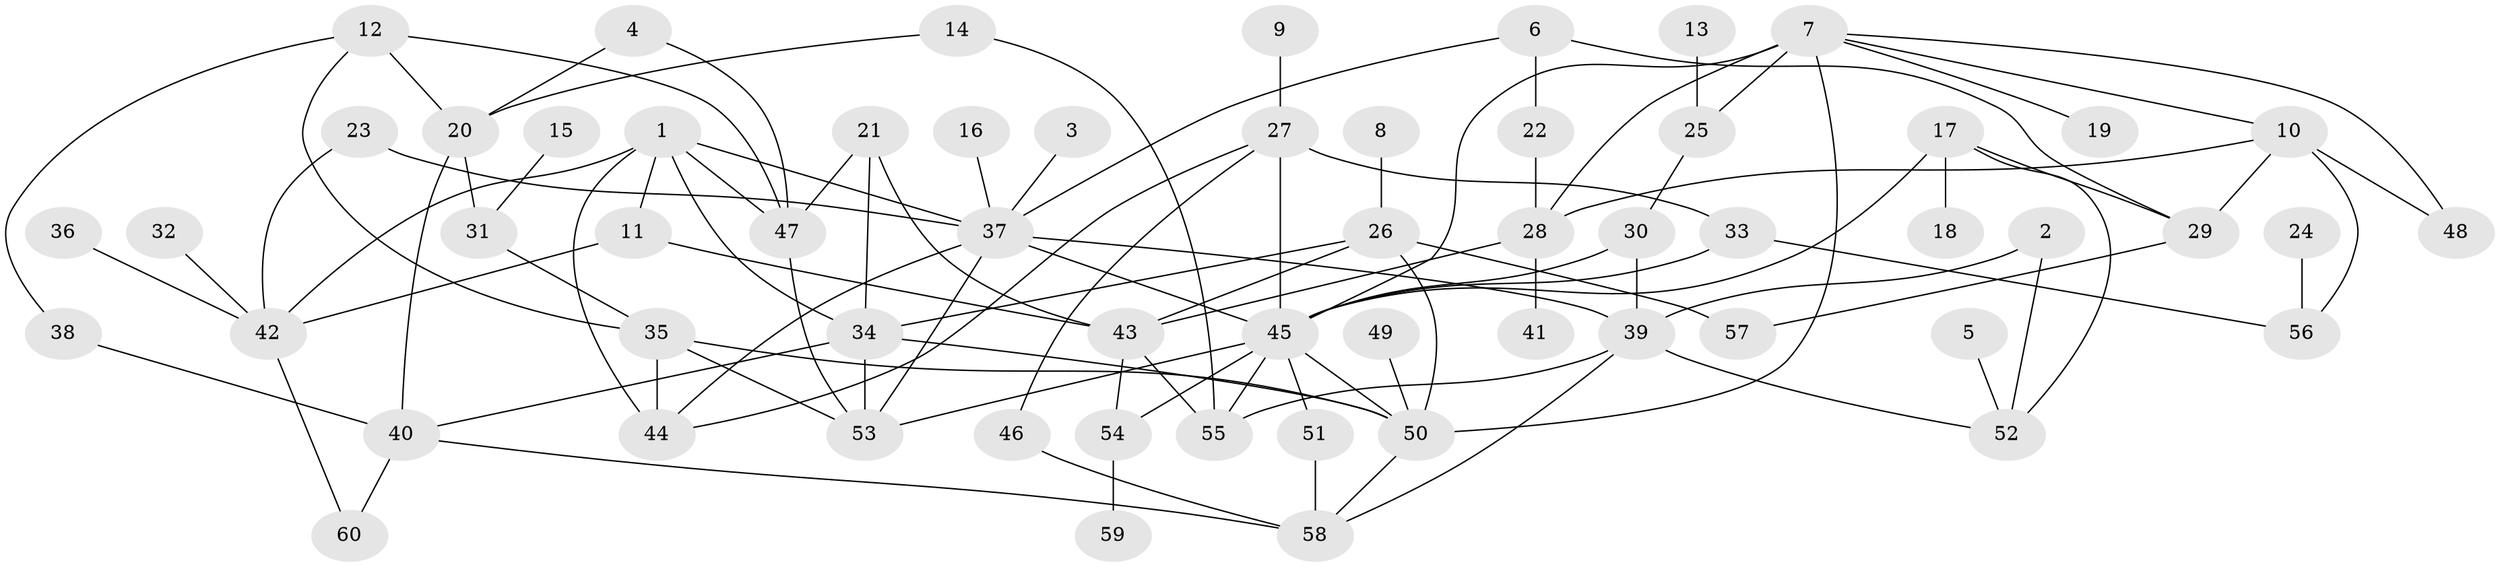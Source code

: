 // original degree distribution, {3: 0.21008403361344538, 6: 0.03361344537815126, 9: 0.008403361344537815, 7: 0.01680672268907563, 4: 0.16806722689075632, 5: 0.05042016806722689, 2: 0.29411764705882354, 1: 0.2184873949579832}
// Generated by graph-tools (version 1.1) at 2025/25/03/09/25 03:25:29]
// undirected, 60 vertices, 101 edges
graph export_dot {
graph [start="1"]
  node [color=gray90,style=filled];
  1;
  2;
  3;
  4;
  5;
  6;
  7;
  8;
  9;
  10;
  11;
  12;
  13;
  14;
  15;
  16;
  17;
  18;
  19;
  20;
  21;
  22;
  23;
  24;
  25;
  26;
  27;
  28;
  29;
  30;
  31;
  32;
  33;
  34;
  35;
  36;
  37;
  38;
  39;
  40;
  41;
  42;
  43;
  44;
  45;
  46;
  47;
  48;
  49;
  50;
  51;
  52;
  53;
  54;
  55;
  56;
  57;
  58;
  59;
  60;
  1 -- 11 [weight=1.0];
  1 -- 34 [weight=1.0];
  1 -- 37 [weight=2.0];
  1 -- 42 [weight=1.0];
  1 -- 44 [weight=1.0];
  1 -- 47 [weight=1.0];
  2 -- 39 [weight=1.0];
  2 -- 52 [weight=1.0];
  3 -- 37 [weight=1.0];
  4 -- 20 [weight=1.0];
  4 -- 47 [weight=1.0];
  5 -- 52 [weight=1.0];
  6 -- 22 [weight=1.0];
  6 -- 29 [weight=1.0];
  6 -- 37 [weight=1.0];
  7 -- 10 [weight=1.0];
  7 -- 19 [weight=1.0];
  7 -- 25 [weight=1.0];
  7 -- 28 [weight=1.0];
  7 -- 45 [weight=2.0];
  7 -- 48 [weight=1.0];
  7 -- 50 [weight=1.0];
  8 -- 26 [weight=1.0];
  9 -- 27 [weight=1.0];
  10 -- 28 [weight=1.0];
  10 -- 29 [weight=1.0];
  10 -- 48 [weight=2.0];
  10 -- 56 [weight=1.0];
  11 -- 42 [weight=1.0];
  11 -- 43 [weight=1.0];
  12 -- 20 [weight=1.0];
  12 -- 35 [weight=1.0];
  12 -- 38 [weight=1.0];
  12 -- 47 [weight=1.0];
  13 -- 25 [weight=1.0];
  14 -- 20 [weight=1.0];
  14 -- 55 [weight=1.0];
  15 -- 31 [weight=1.0];
  16 -- 37 [weight=1.0];
  17 -- 18 [weight=1.0];
  17 -- 29 [weight=1.0];
  17 -- 45 [weight=1.0];
  17 -- 52 [weight=1.0];
  20 -- 31 [weight=1.0];
  20 -- 40 [weight=1.0];
  21 -- 34 [weight=1.0];
  21 -- 43 [weight=1.0];
  21 -- 47 [weight=1.0];
  22 -- 28 [weight=1.0];
  23 -- 37 [weight=1.0];
  23 -- 42 [weight=1.0];
  24 -- 56 [weight=1.0];
  25 -- 30 [weight=1.0];
  26 -- 34 [weight=1.0];
  26 -- 43 [weight=1.0];
  26 -- 50 [weight=1.0];
  26 -- 57 [weight=1.0];
  27 -- 33 [weight=1.0];
  27 -- 44 [weight=1.0];
  27 -- 45 [weight=1.0];
  27 -- 46 [weight=1.0];
  28 -- 41 [weight=1.0];
  28 -- 43 [weight=1.0];
  29 -- 57 [weight=1.0];
  30 -- 39 [weight=1.0];
  30 -- 45 [weight=1.0];
  31 -- 35 [weight=1.0];
  32 -- 42 [weight=1.0];
  33 -- 45 [weight=1.0];
  33 -- 56 [weight=1.0];
  34 -- 40 [weight=1.0];
  34 -- 50 [weight=1.0];
  34 -- 53 [weight=1.0];
  35 -- 44 [weight=2.0];
  35 -- 50 [weight=1.0];
  35 -- 53 [weight=1.0];
  36 -- 42 [weight=1.0];
  37 -- 39 [weight=1.0];
  37 -- 44 [weight=1.0];
  37 -- 45 [weight=1.0];
  37 -- 53 [weight=1.0];
  38 -- 40 [weight=1.0];
  39 -- 52 [weight=1.0];
  39 -- 55 [weight=1.0];
  39 -- 58 [weight=1.0];
  40 -- 58 [weight=1.0];
  40 -- 60 [weight=1.0];
  42 -- 60 [weight=1.0];
  43 -- 54 [weight=1.0];
  43 -- 55 [weight=1.0];
  45 -- 50 [weight=1.0];
  45 -- 51 [weight=1.0];
  45 -- 53 [weight=1.0];
  45 -- 54 [weight=1.0];
  45 -- 55 [weight=1.0];
  46 -- 58 [weight=1.0];
  47 -- 53 [weight=1.0];
  49 -- 50 [weight=1.0];
  50 -- 58 [weight=1.0];
  51 -- 58 [weight=1.0];
  54 -- 59 [weight=1.0];
}
